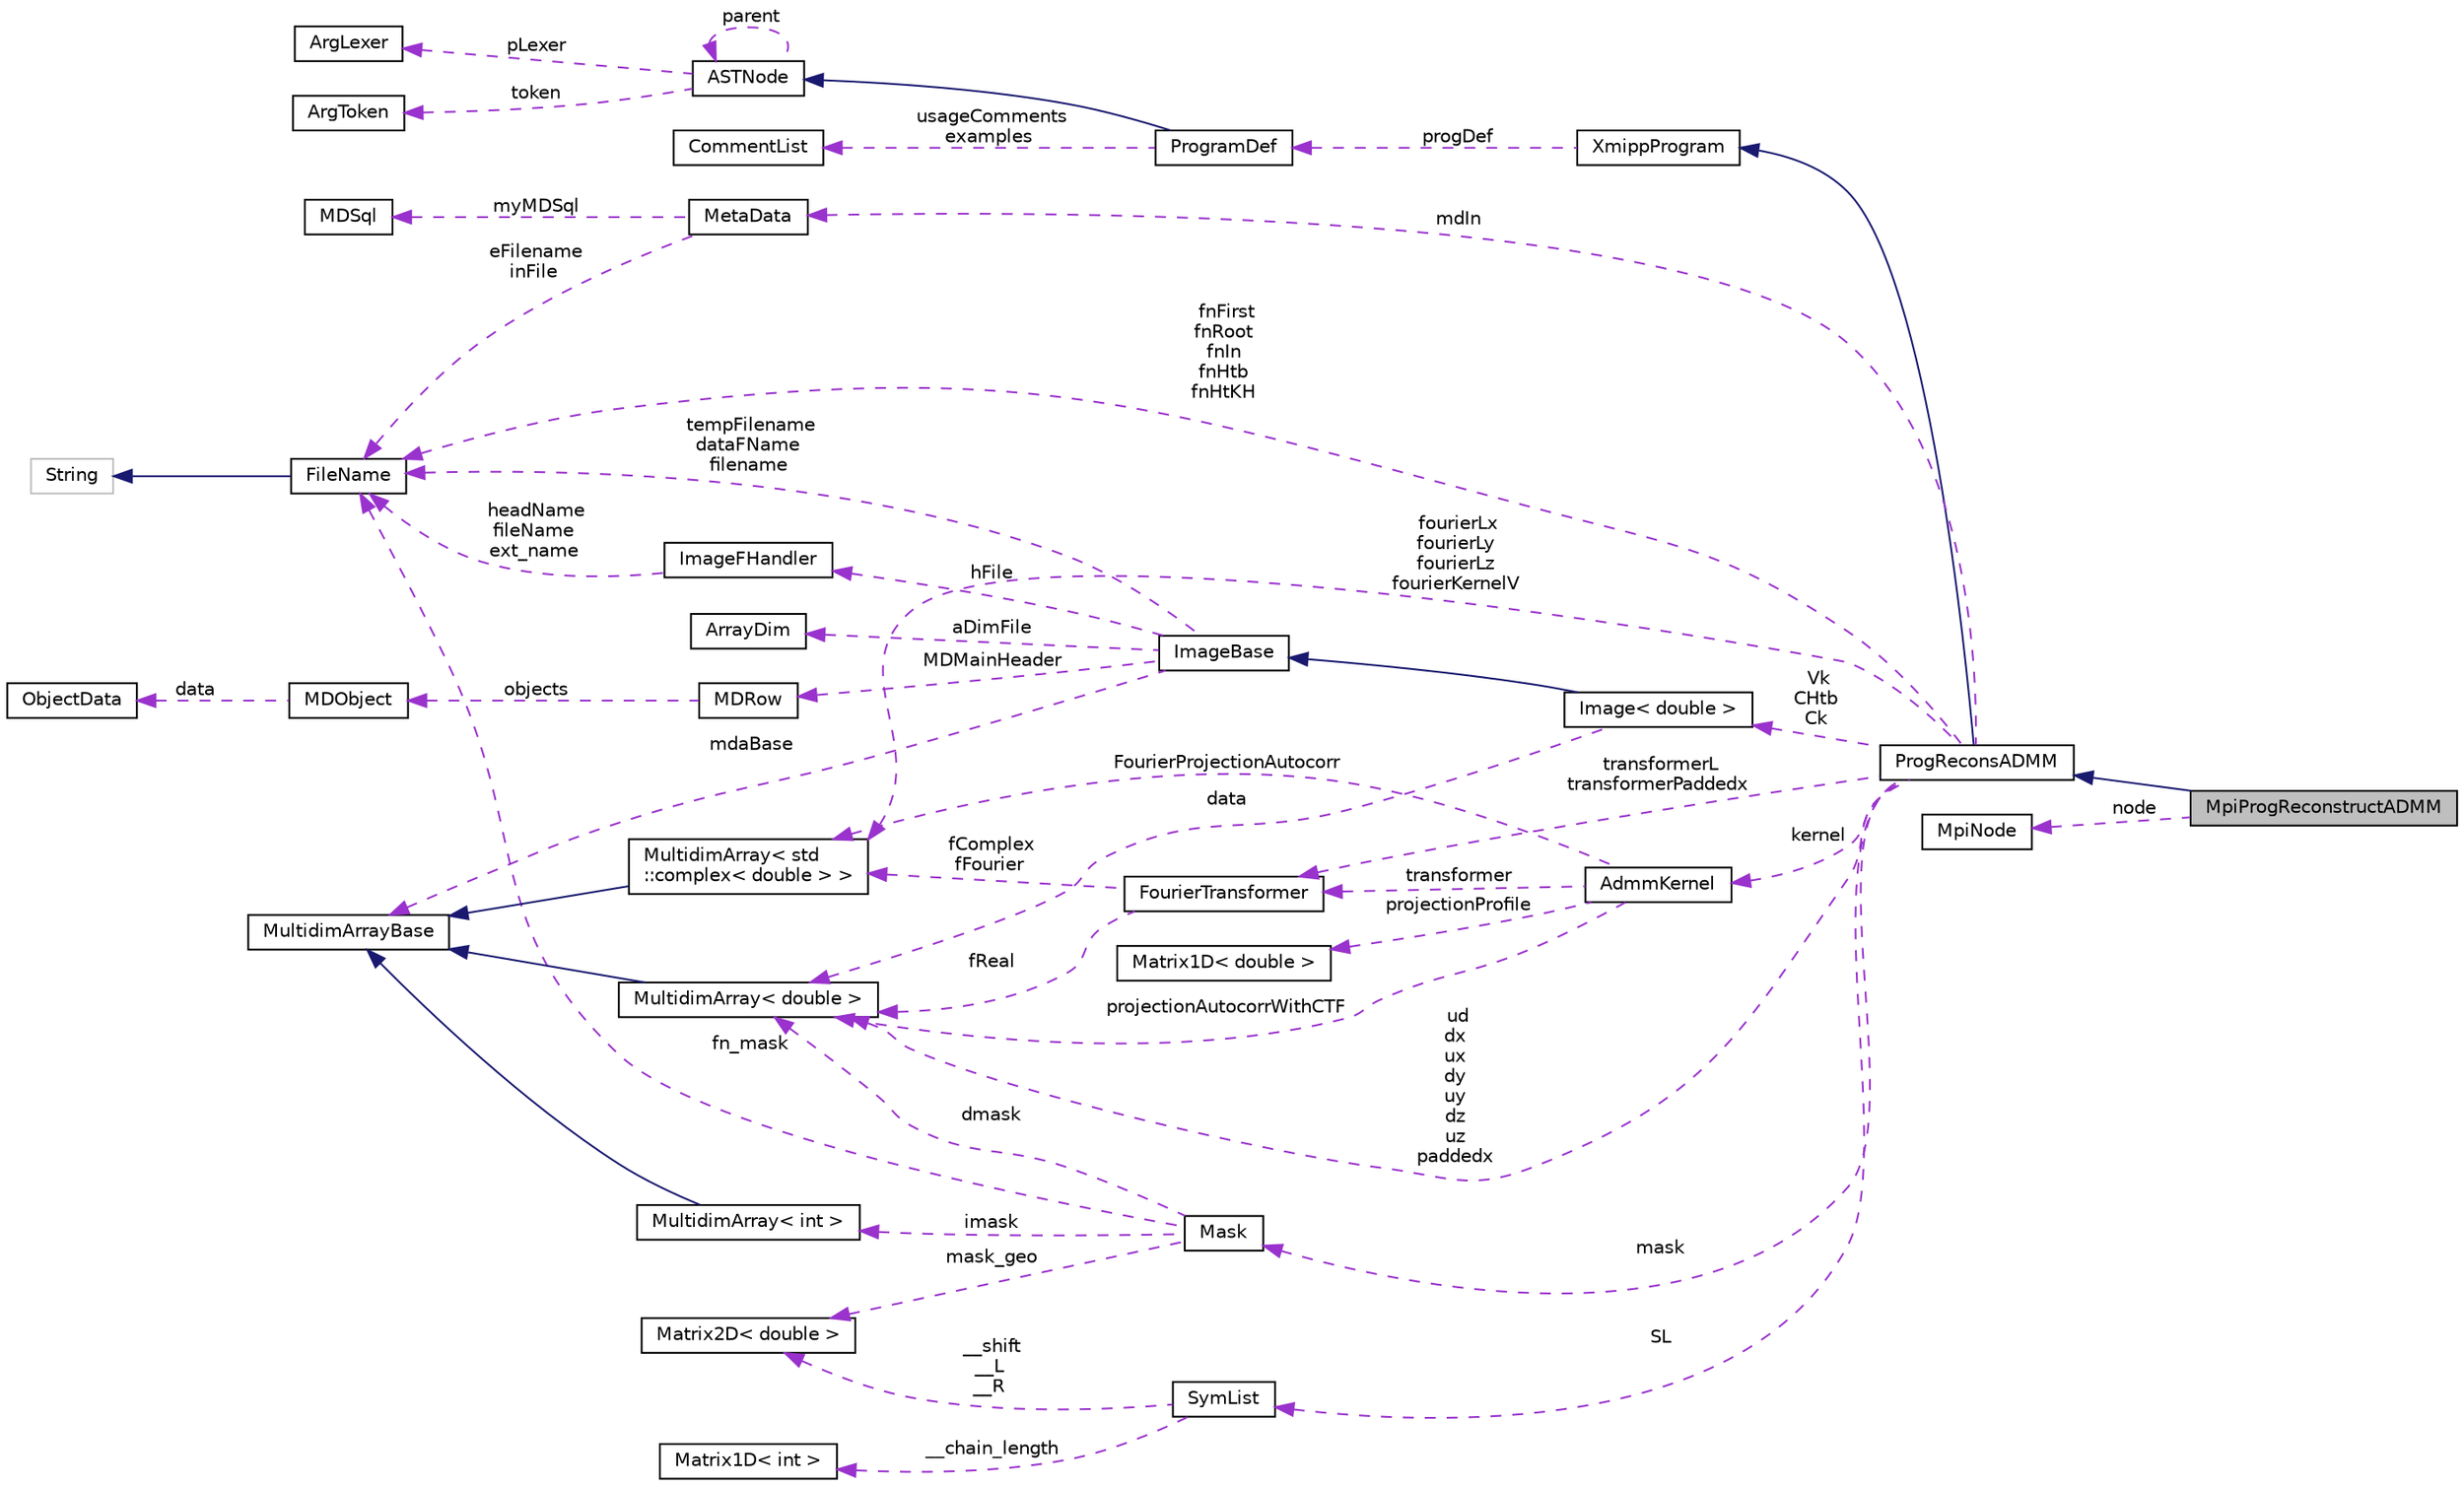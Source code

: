 digraph "MpiProgReconstructADMM"
{
  edge [fontname="Helvetica",fontsize="10",labelfontname="Helvetica",labelfontsize="10"];
  node [fontname="Helvetica",fontsize="10",shape=record];
  rankdir="LR";
  Node3 [label="MpiProgReconstructADMM",height=0.2,width=0.4,color="black", fillcolor="grey75", style="filled", fontcolor="black"];
  Node4 -> Node3 [dir="back",color="midnightblue",fontsize="10",style="solid",fontname="Helvetica"];
  Node4 [label="ProgReconsADMM",height=0.2,width=0.4,color="black", fillcolor="white", style="filled",URL="$classProgReconsADMM.html"];
  Node5 -> Node4 [dir="back",color="midnightblue",fontsize="10",style="solid",fontname="Helvetica"];
  Node5 [label="XmippProgram",height=0.2,width=0.4,color="black", fillcolor="white", style="filled",URL="$classXmippProgram.html"];
  Node6 -> Node5 [dir="back",color="darkorchid3",fontsize="10",style="dashed",label=" progDef" ,fontname="Helvetica"];
  Node6 [label="ProgramDef",height=0.2,width=0.4,color="black", fillcolor="white", style="filled",URL="$classProgramDef.html"];
  Node7 -> Node6 [dir="back",color="midnightblue",fontsize="10",style="solid",fontname="Helvetica"];
  Node7 [label="ASTNode",height=0.2,width=0.4,color="black", fillcolor="white", style="filled",URL="$classASTNode.html"];
  Node8 -> Node7 [dir="back",color="darkorchid3",fontsize="10",style="dashed",label=" token" ,fontname="Helvetica"];
  Node8 [label="ArgToken",height=0.2,width=0.4,color="black", fillcolor="white", style="filled",URL="$classArgToken.html"];
  Node9 -> Node7 [dir="back",color="darkorchid3",fontsize="10",style="dashed",label=" pLexer" ,fontname="Helvetica"];
  Node9 [label="ArgLexer",height=0.2,width=0.4,color="black", fillcolor="white", style="filled",URL="$classArgLexer.html"];
  Node7 -> Node7 [dir="back",color="darkorchid3",fontsize="10",style="dashed",label=" parent" ,fontname="Helvetica"];
  Node10 -> Node6 [dir="back",color="darkorchid3",fontsize="10",style="dashed",label=" usageComments\nexamples" ,fontname="Helvetica"];
  Node10 [label="CommentList",height=0.2,width=0.4,color="black", fillcolor="white", style="filled",URL="$classCommentList.html"];
  Node11 -> Node4 [dir="back",color="darkorchid3",fontsize="10",style="dashed",label=" mdIn" ,fontname="Helvetica"];
  Node11 [label="MetaData",height=0.2,width=0.4,color="black", fillcolor="white", style="filled",URL="$classMetaData.html"];
  Node12 -> Node11 [dir="back",color="darkorchid3",fontsize="10",style="dashed",label=" myMDSql" ,fontname="Helvetica"];
  Node12 [label="MDSql",height=0.2,width=0.4,color="black", fillcolor="white", style="filled",URL="$classMDSql.html"];
  Node13 -> Node11 [dir="back",color="darkorchid3",fontsize="10",style="dashed",label=" eFilename\ninFile" ,fontname="Helvetica"];
  Node13 [label="FileName",height=0.2,width=0.4,color="black", fillcolor="white", style="filled",URL="$classFileName.html"];
  Node14 -> Node13 [dir="back",color="midnightblue",fontsize="10",style="solid",fontname="Helvetica"];
  Node14 [label="String",height=0.2,width=0.4,color="grey75", fillcolor="white", style="filled"];
  Node15 -> Node4 [dir="back",color="darkorchid3",fontsize="10",style="dashed",label=" kernel" ,fontname="Helvetica"];
  Node15 [label="AdmmKernel",height=0.2,width=0.4,color="black", fillcolor="white", style="filled",URL="$classAdmmKernel.html"];
  Node16 -> Node15 [dir="back",color="darkorchid3",fontsize="10",style="dashed",label=" transformer" ,fontname="Helvetica"];
  Node16 [label="FourierTransformer",height=0.2,width=0.4,color="black", fillcolor="white", style="filled",URL="$classFourierTransformer.html"];
  Node17 -> Node16 [dir="back",color="darkorchid3",fontsize="10",style="dashed",label=" fReal" ,fontname="Helvetica"];
  Node17 [label="MultidimArray\< double \>",height=0.2,width=0.4,color="black", fillcolor="white", style="filled",URL="$classMultidimArray.html"];
  Node18 -> Node17 [dir="back",color="midnightblue",fontsize="10",style="solid",fontname="Helvetica"];
  Node18 [label="MultidimArrayBase",height=0.2,width=0.4,color="black", fillcolor="white", style="filled",URL="$classMultidimArrayBase.html"];
  Node19 -> Node16 [dir="back",color="darkorchid3",fontsize="10",style="dashed",label=" fComplex\nfFourier" ,fontname="Helvetica"];
  Node19 [label="MultidimArray\< std\l::complex\< double \> \>",height=0.2,width=0.4,color="black", fillcolor="white", style="filled",URL="$classMultidimArray.html"];
  Node18 -> Node19 [dir="back",color="midnightblue",fontsize="10",style="solid",fontname="Helvetica"];
  Node20 -> Node15 [dir="back",color="darkorchid3",fontsize="10",style="dashed",label=" projectionProfile" ,fontname="Helvetica"];
  Node20 [label="Matrix1D\< double \>",height=0.2,width=0.4,color="black", fillcolor="white", style="filled",URL="$classMatrix1D.html"];
  Node17 -> Node15 [dir="back",color="darkorchid3",fontsize="10",style="dashed",label=" projectionAutocorrWithCTF" ,fontname="Helvetica"];
  Node19 -> Node15 [dir="back",color="darkorchid3",fontsize="10",style="dashed",label=" FourierProjectionAutocorr" ,fontname="Helvetica"];
  Node16 -> Node4 [dir="back",color="darkorchid3",fontsize="10",style="dashed",label=" transformerL\ntransformerPaddedx" ,fontname="Helvetica"];
  Node21 -> Node4 [dir="back",color="darkorchid3",fontsize="10",style="dashed",label=" Vk\nCHtb\nCk" ,fontname="Helvetica"];
  Node21 [label="Image\< double \>",height=0.2,width=0.4,color="black", fillcolor="white", style="filled",URL="$classImage.html"];
  Node22 -> Node21 [dir="back",color="midnightblue",fontsize="10",style="solid",fontname="Helvetica"];
  Node22 [label="ImageBase",height=0.2,width=0.4,color="black", fillcolor="white", style="filled",URL="$classImageBase.html",tooltip="Image base class. "];
  Node18 -> Node22 [dir="back",color="darkorchid3",fontsize="10",style="dashed",label=" mdaBase" ,fontname="Helvetica"];
  Node23 -> Node22 [dir="back",color="darkorchid3",fontsize="10",style="dashed",label=" hFile" ,fontname="Helvetica"];
  Node23 [label="ImageFHandler",height=0.2,width=0.4,color="black", fillcolor="white", style="filled",URL="$structImageFHandler.html"];
  Node13 -> Node23 [dir="back",color="darkorchid3",fontsize="10",style="dashed",label=" headName\nfileName\next_name" ,fontname="Helvetica"];
  Node24 -> Node22 [dir="back",color="darkorchid3",fontsize="10",style="dashed",label=" MDMainHeader" ,fontname="Helvetica"];
  Node24 [label="MDRow",height=0.2,width=0.4,color="black", fillcolor="white", style="filled",URL="$classMDRow.html"];
  Node25 -> Node24 [dir="back",color="darkorchid3",fontsize="10",style="dashed",label=" objects" ,fontname="Helvetica"];
  Node25 [label="MDObject",height=0.2,width=0.4,color="black", fillcolor="white", style="filled",URL="$classMDObject.html"];
  Node26 -> Node25 [dir="back",color="darkorchid3",fontsize="10",style="dashed",label=" data" ,fontname="Helvetica"];
  Node26 [label="ObjectData",height=0.2,width=0.4,color="black", fillcolor="white", style="filled",URL="$unionObjectData.html"];
  Node27 -> Node22 [dir="back",color="darkorchid3",fontsize="10",style="dashed",label=" aDimFile" ,fontname="Helvetica"];
  Node27 [label="ArrayDim",height=0.2,width=0.4,color="black", fillcolor="white", style="filled",URL="$structArrayDim.html"];
  Node13 -> Node22 [dir="back",color="darkorchid3",fontsize="10",style="dashed",label=" tempFilename\ndataFName\nfilename" ,fontname="Helvetica"];
  Node17 -> Node21 [dir="back",color="darkorchid3",fontsize="10",style="dashed",label=" data" ,fontname="Helvetica"];
  Node17 -> Node4 [dir="back",color="darkorchid3",fontsize="10",style="dashed",label=" ud\ndx\nux\ndy\nuy\ndz\nuz\npaddedx" ,fontname="Helvetica"];
  Node28 -> Node4 [dir="back",color="darkorchid3",fontsize="10",style="dashed",label=" mask" ,fontname="Helvetica"];
  Node28 [label="Mask",height=0.2,width=0.4,color="black", fillcolor="white", style="filled",URL="$classMask.html"];
  Node29 -> Node28 [dir="back",color="darkorchid3",fontsize="10",style="dashed",label=" mask_geo" ,fontname="Helvetica"];
  Node29 [label="Matrix2D\< double \>",height=0.2,width=0.4,color="black", fillcolor="white", style="filled",URL="$classMatrix2D.html"];
  Node17 -> Node28 [dir="back",color="darkorchid3",fontsize="10",style="dashed",label=" dmask" ,fontname="Helvetica"];
  Node30 -> Node28 [dir="back",color="darkorchid3",fontsize="10",style="dashed",label=" imask" ,fontname="Helvetica"];
  Node30 [label="MultidimArray\< int \>",height=0.2,width=0.4,color="black", fillcolor="white", style="filled",URL="$classMultidimArray.html"];
  Node18 -> Node30 [dir="back",color="midnightblue",fontsize="10",style="solid",fontname="Helvetica"];
  Node13 -> Node28 [dir="back",color="darkorchid3",fontsize="10",style="dashed",label=" fn_mask" ,fontname="Helvetica"];
  Node31 -> Node4 [dir="back",color="darkorchid3",fontsize="10",style="dashed",label=" SL" ,fontname="Helvetica"];
  Node31 [label="SymList",height=0.2,width=0.4,color="black", fillcolor="white", style="filled",URL="$classSymList.html"];
  Node29 -> Node31 [dir="back",color="darkorchid3",fontsize="10",style="dashed",label=" __shift\n__L\n__R" ,fontname="Helvetica"];
  Node32 -> Node31 [dir="back",color="darkorchid3",fontsize="10",style="dashed",label=" __chain_length" ,fontname="Helvetica"];
  Node32 [label="Matrix1D\< int \>",height=0.2,width=0.4,color="black", fillcolor="white", style="filled",URL="$classMatrix1D.html"];
  Node19 -> Node4 [dir="back",color="darkorchid3",fontsize="10",style="dashed",label=" fourierLx\nfourierLy\nfourierLz\nfourierKernelV" ,fontname="Helvetica"];
  Node13 -> Node4 [dir="back",color="darkorchid3",fontsize="10",style="dashed",label=" fnFirst\nfnRoot\nfnIn\nfnHtb\nfnHtKH" ,fontname="Helvetica"];
  Node33 -> Node3 [dir="back",color="darkorchid3",fontsize="10",style="dashed",label=" node" ,fontname="Helvetica"];
  Node33 [label="MpiNode",height=0.2,width=0.4,color="black", fillcolor="white", style="filled",URL="$classMpiNode.html"];
}
